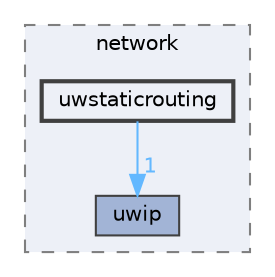 digraph "uwstaticrouting"
{
 // LATEX_PDF_SIZE
  bgcolor="transparent";
  edge [fontname=Helvetica,fontsize=10,labelfontname=Helvetica,labelfontsize=10];
  node [fontname=Helvetica,fontsize=10,shape=box,height=0.2,width=0.4];
  compound=true
  subgraph clusterdir_bce92bcee51198345c21c8b524b3c6a2 {
    graph [ bgcolor="#edf0f7", pencolor="grey50", label="network", fontname=Helvetica,fontsize=10 style="filled,dashed", URL="dir_bce92bcee51198345c21c8b524b3c6a2.html",tooltip=""]
  dir_7f4931294124831fc48c64d37ca1cfa0 [label="uwip", fillcolor="#a2b4d6", color="grey25", style="filled", URL="dir_7f4931294124831fc48c64d37ca1cfa0.html",tooltip=""];
  dir_06d860c3e0dca740e3bdf18aab7b806d [label="uwstaticrouting", fillcolor="#edf0f7", color="grey25", style="filled,bold", URL="dir_06d860c3e0dca740e3bdf18aab7b806d.html",tooltip=""];
  }
  dir_06d860c3e0dca740e3bdf18aab7b806d->dir_7f4931294124831fc48c64d37ca1cfa0 [headlabel="1", labeldistance=1.5 headhref="dir_000091_000058.html" href="dir_000091_000058.html" color="steelblue1" fontcolor="steelblue1"];
}
